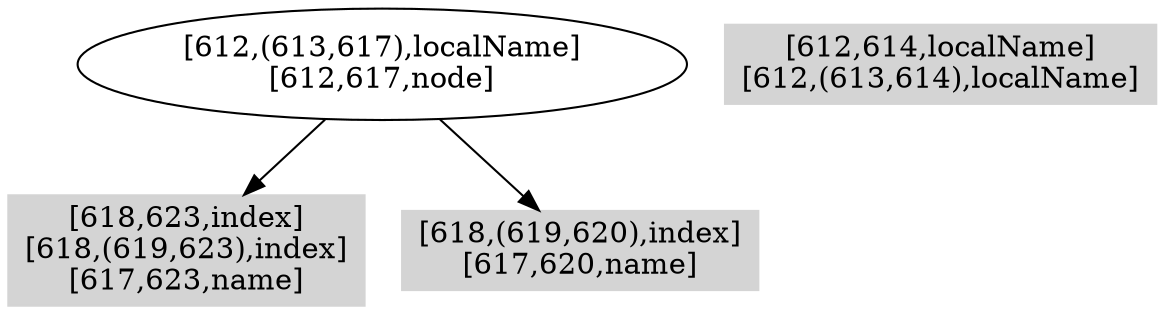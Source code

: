 digraph { 
312 [shape=box,style=filled,color=".0 .0 .83",label="[618,623,index]\n[618,(619,623),index]\n[617,623,name]"];
313 [shape=box,style=filled,color=".0 .0 .83",label="[618,(619,620),index]\n[617,620,name]"];
314 [label="[612,(613,617),localName]\n[612,617,node]"];
315 [shape=box,style=filled,color=".0 .0 .83",label="[612,614,localName]\n[612,(613,614),localName]"];
314 -> 312;
314 -> 313;
}